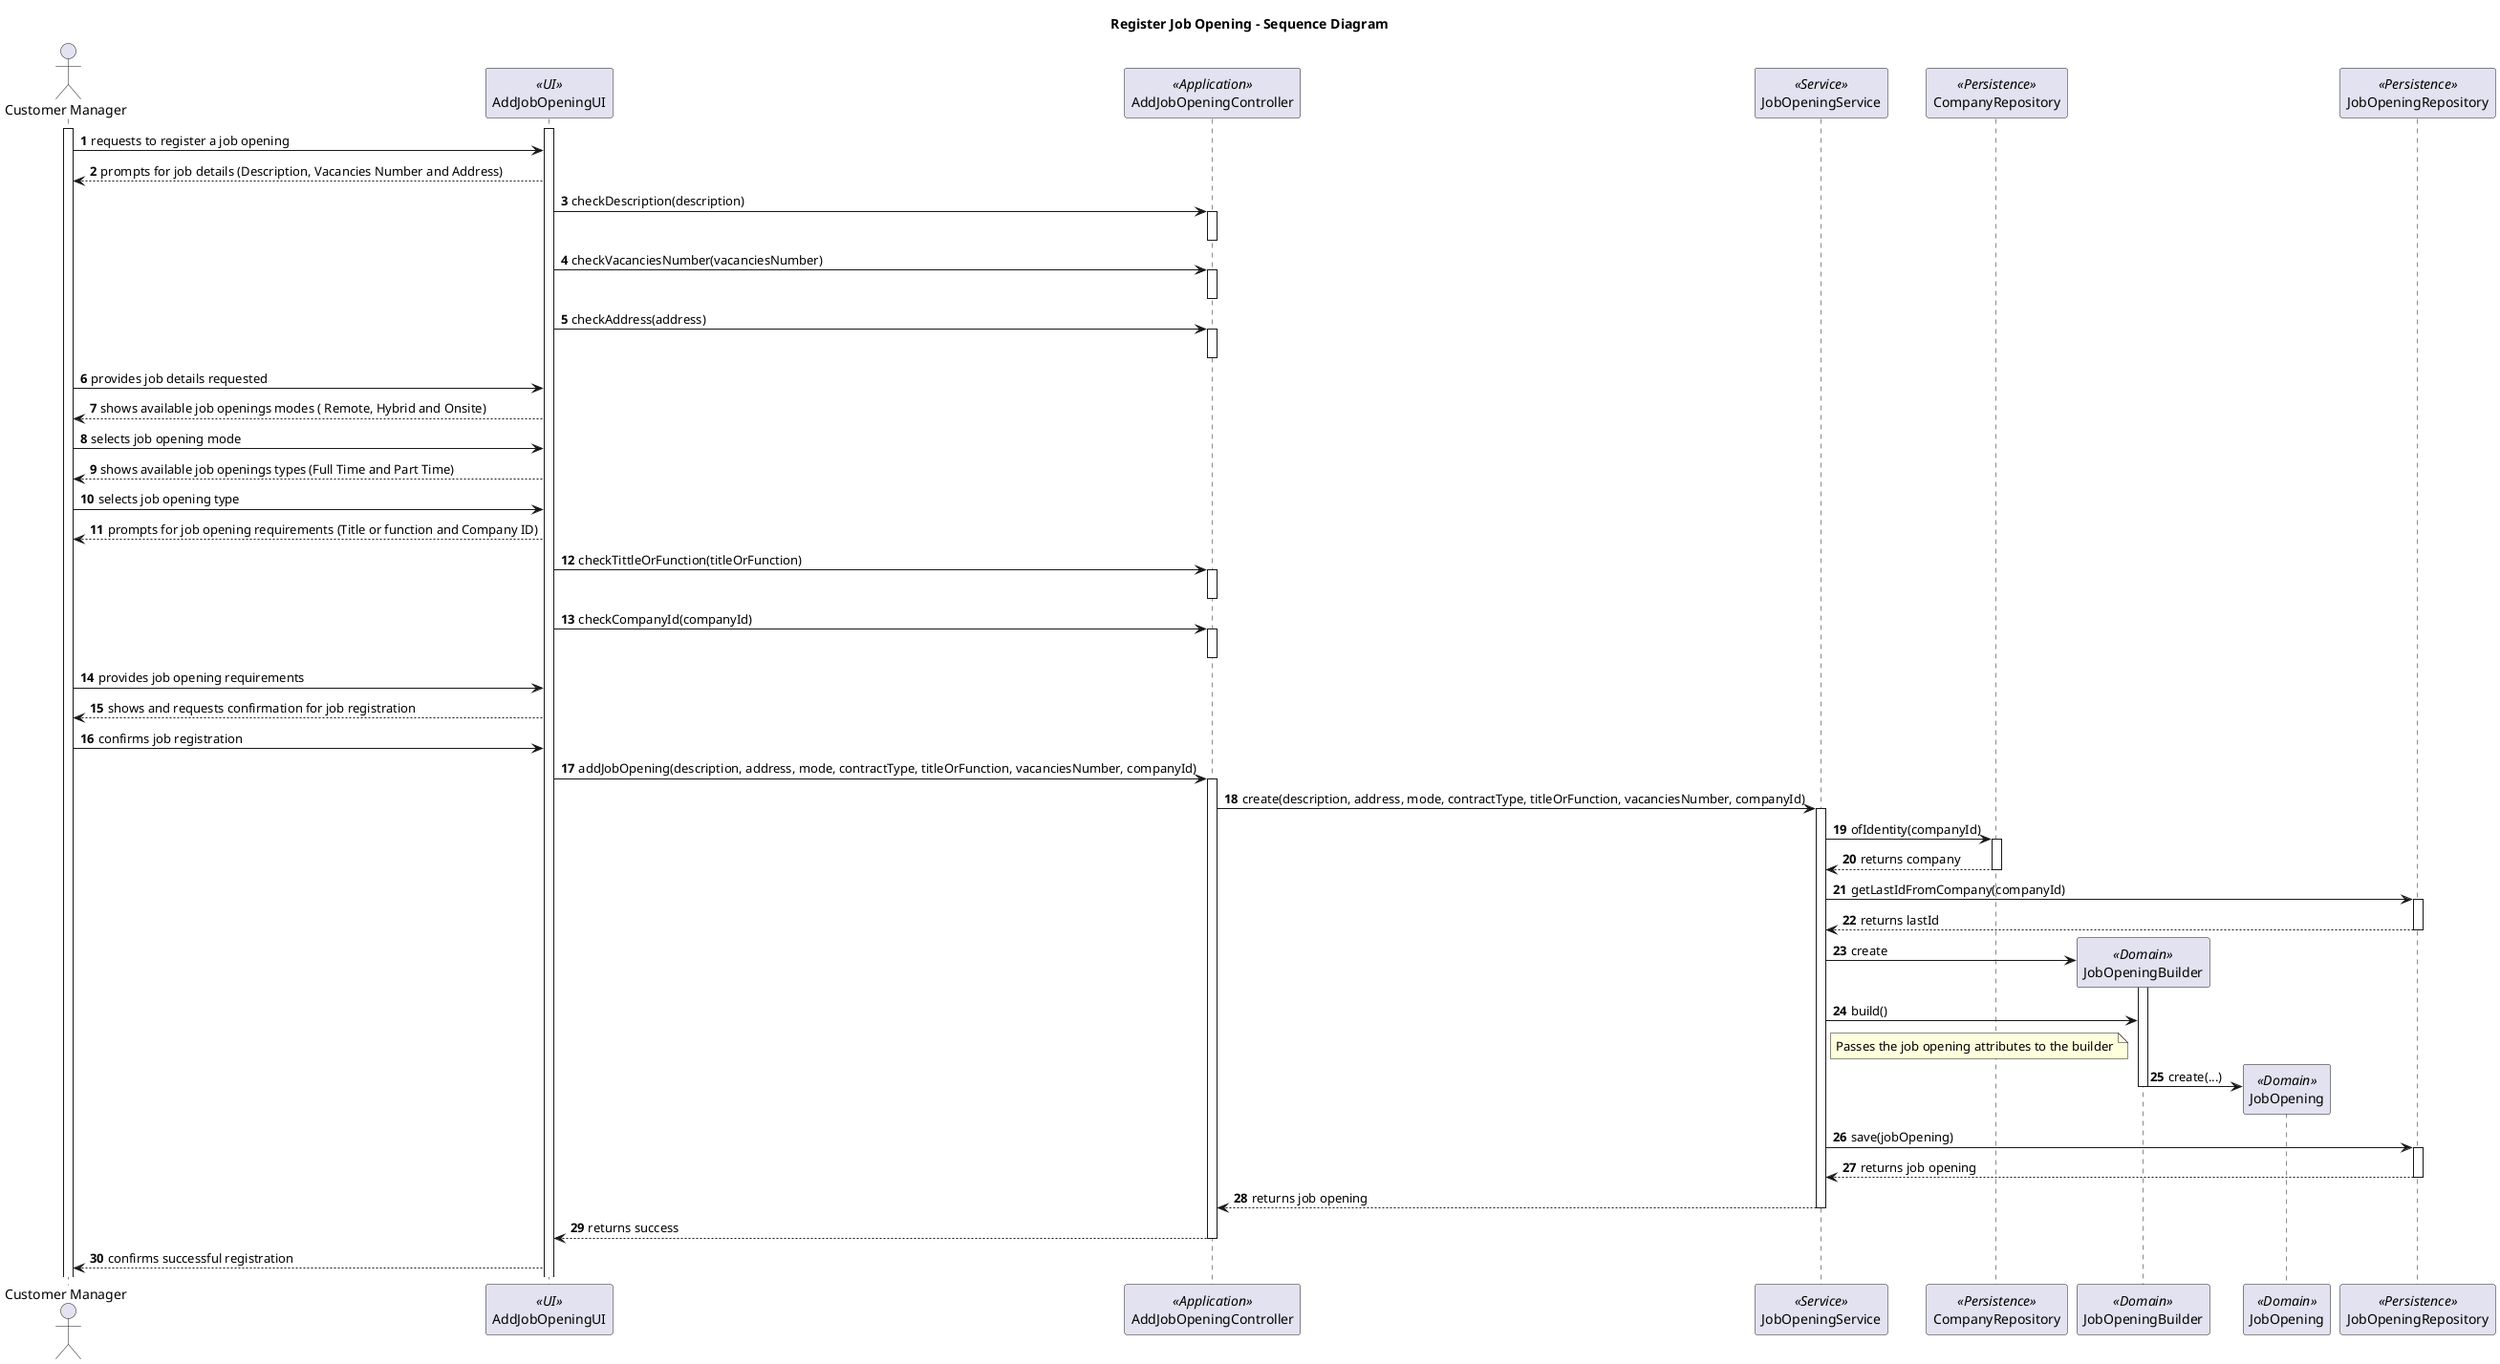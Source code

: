 @startuml

title Register Job Opening - Sequence Diagram

autonumber
actor "Customer Manager" as M
participant AddJobOpeningUI  as UI <<UI>>
participant AddJobOpeningController as Controller <<Application>>
participant JobOpeningService as JS <<Service>>
participant CompanyRepository as CRepo <<Persistence>>
participant JobOpeningBuilder as JB <<Domain>>
participant JobOpening as JO <<Domain>>
participant JobOpeningRepository as JRepo <<Persistence>>

activate M
activate UI

M -> UI : requests to register a job opening

UI --> M : prompts for job details (Description, Vacancies Number and Address)

UI -> Controller : checkDescription(description)

activate Controller
deactivate Controller

UI -> Controller : checkVacanciesNumber(vacanciesNumber)

activate Controller
deactivate Controller

UI -> Controller : checkAddress(address)

activate Controller
deactivate Controller

deactivate Controller

M -> UI : provides job details requested

UI --> M : shows available job openings modes ( Remote, Hybrid and Onsite)

M -> UI : selects job opening mode

UI --> M : shows available job openings types (Full Time and Part Time)

M -> UI : selects job opening type

UI --> M :  prompts for job opening requirements (Title or function and Company ID)

UI -> Controller: checkTittleOrFunction(titleOrFunction)

activate Controller
deactivate Controller

UI -> Controller: checkCompanyId(companyId)
activate Controller

deactivate Controller

M -> UI : provides job opening requirements

UI --> M : shows and requests confirmation for job registration

M -> UI : confirms job registration

UI -> Controller: addJobOpening(description, address, mode, contractType, titleOrFunction, vacanciesNumber, companyId)

activate Controller

Controller -> JS : create(description, address, mode, contractType, titleOrFunction, vacanciesNumber, companyId)

activate JS


JS -> CRepo: ofIdentity(companyId)

activate CRepo

CRepo --> JS: returns company

deactivate CRepo

JS -> JRepo: getLastIdFromCompany(companyId)

activate JRepo

JRepo --> JS: returns lastId

deactivate JRepo

JS -> JB**: create



'Controller -> JB: withDescription(description)
'Controller -> JB: withAddress(address)
'Controller -> JB: withMode(mode)
'Controller -> JB: withContractType(contractType)
'Controller -> JB: withTitleOrFunction(titleOrFunction)
'Controller -> JB: withVacanciesNumber(vacanciesNumber)
'Controller -> JB: withCompanyId(companyId)


deactivate JRepo

activate JB

JS -> JB: build()

note right of JS
  Passes the job opening attributes to the builder
end note

JB -> JO**: create(...)

deactivate JB





JS -> JRepo: save(jobOpening)


activate JRepo

JRepo --> JS: returns job opening

deactivate JRepo

JS --> Controller: returns job opening

deactivate JS

deactivate JB


deactivate JRepo
Controller --> UI: returns success
deactivate Controller

UI --> M: confirms successful registration

@enduml